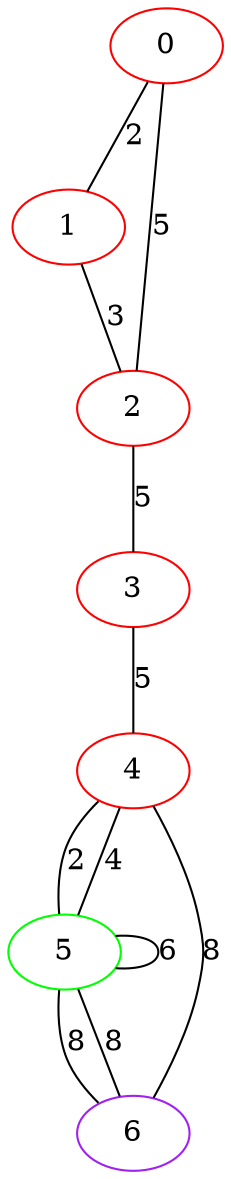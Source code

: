 graph "" {
0 [color=red, weight=1];
1 [color=red, weight=1];
2 [color=red, weight=1];
3 [color=red, weight=1];
4 [color=red, weight=1];
5 [color=green, weight=2];
6 [color=purple, weight=4];
0 -- 1  [key=0, label=2];
0 -- 2  [key=0, label=5];
1 -- 2  [key=0, label=3];
2 -- 3  [key=0, label=5];
3 -- 4  [key=0, label=5];
4 -- 5  [key=0, label=2];
4 -- 5  [key=1, label=4];
4 -- 6  [key=0, label=8];
5 -- 5  [key=0, label=6];
5 -- 6  [key=0, label=8];
5 -- 6  [key=1, label=8];
}
